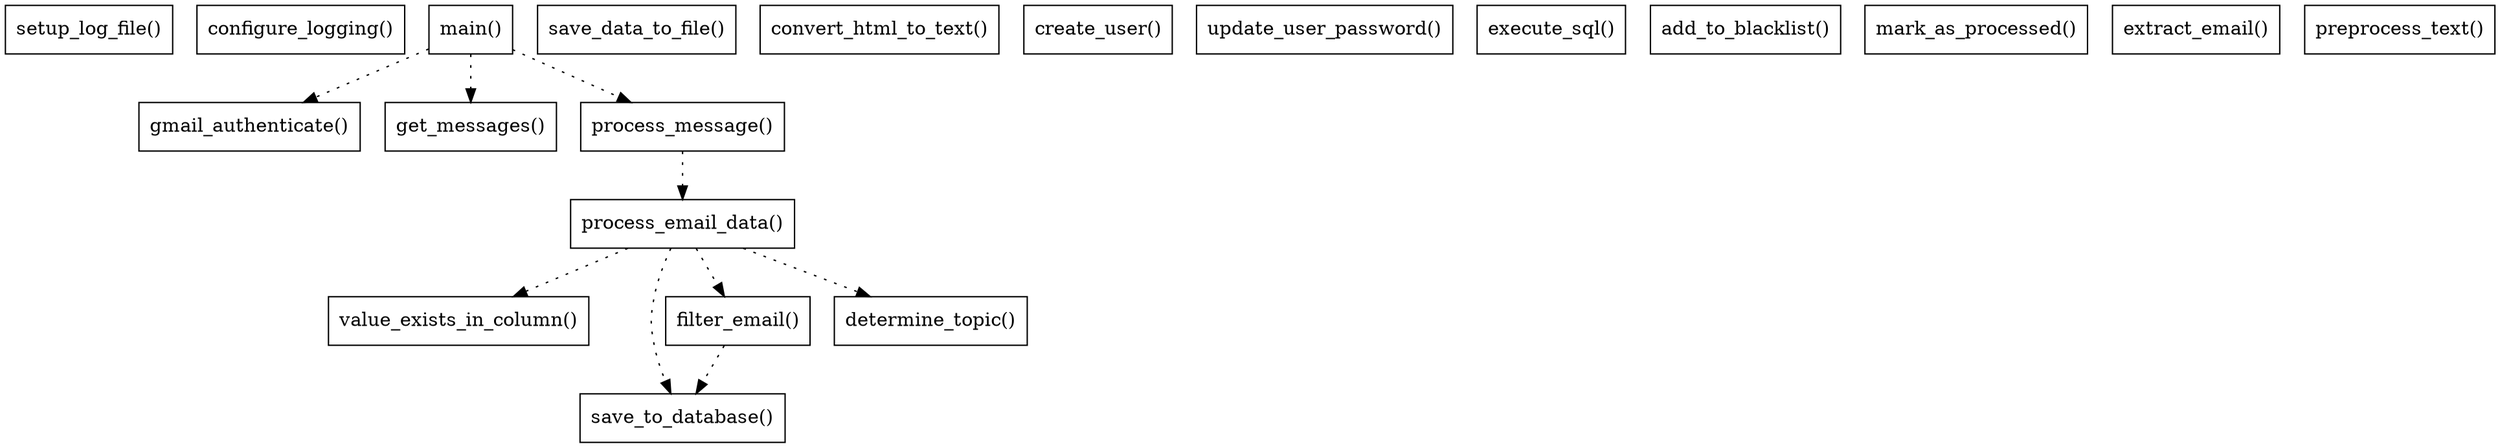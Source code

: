 digraph emailconnector {
    node [shape=box];
    edge [style=dotted];

    main_setup_log_file [label="setup_log_file()"];
    main_configure_logging [label="configure_logging()"];
    main_gmail_authenticate [label="gmail_authenticate()"];
    main_get_messages [label="get_messages()"];
    main_save_data_to_file [label="save_data_to_file()"];
    main_convert_html_to_text [label="convert_html_to_text()"];
    main_process_message [label="process_message()"];
    main_main [label="main()"];

    // db_functions.py
    db_create_user [label="create_user()"];
    db_update_user_password [label="update_user_password()"];
    db_execute_sql [label="execute_sql()"];
    db_value_exists_in_column [label="value_exists_in_column()"];
    db_add_to_blacklist [label="add_to_blacklist()"];
    db_save_to_database [label="save_to_database()"];

    // process_emails.py
    pe_mark_as_processed [label="mark_as_processed()"];
    pe_extract_email [label="extract_email()"];
    pe_filter_email [label="filter_email()"];
    pe_process_email_data [label="process_email_data()"];

    // body_analysis.py
    ba_preprocess_text [label="preprocess_text()"];
    ba_determine_topic [label="determine_topic()"];

    // Edges representing function calls
    main_main -> main_gmail_authenticate;
    main_main -> main_get_messages;
    main_main -> main_process_message;

    main_process_message -> pe_process_email_data;

    pe_process_email_data -> pe_filter_email;
    pe_process_email_data -> db_value_exists_in_column;
    pe_process_email_data -> db_save_to_database;

    pe_filter_email -> db_save_to_database;

    pe_process_email_data -> ba_determine_topic;
}